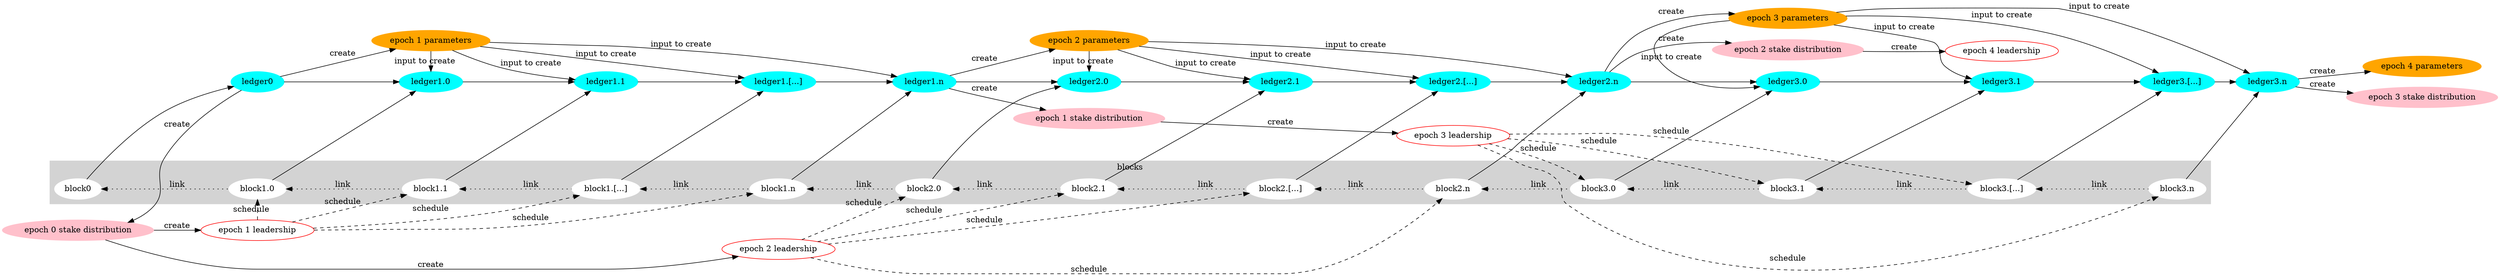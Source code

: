 digraph G {
    rankdir = LR;

    subgraph cluster_blocks {
        style = filled;
        color = lightgrey;
        node [ style = filled; color = white ];
        "block0" -> "block1.0" -> "block1.1" -> "block1.[...]" -> "block1.n" -> "block2.0" -> "block2.1" -> "block2.[...]" -> "block2.n" -> "block3.0" -> "block3.1" -> "block3.[...]" -> "block3.n" [style = dotted, label = "link", dir = back ] ;
        label = "blocks";
    }

    subgraph cluster_ledgers {
        node [style = filled, color = cyan ];
        "ledger0" -> "ledger1.0" -> "ledger1.1" -> "ledger1.[...]" -> "ledger1.n" -> "ledger2.0" -> "ledger2.1" -> "ledger2.[...]" -> "ledger2.n" -> "ledger3.0" -> "ledger3.1" -> "ledger3.[...]" -> "ledger3.n" [ ] ;
        color = none;
    }

    subgraph parameters {
        node [style = filled, color = orange ];
        "epoch 1 parameters" ; "epoch 2 parameters" ; "epoch 3 parameters" ; "epoch 4 parameters";
        color = none;
    }

    subgraph stake {
        node [style = filled, color = pink ];
        "epoch 0 stake distribution" ; "epoch 1 stake distribution" ; "epoch 2 stake distribution" ; "epoch 3 stake distribution";
        color = none;
    }

    subgraph leadership {
        node [ color = red ];
        "epoch 1 leadership" ; "epoch 2 leadership" ; "epoch 3 leadership" ; "epoch 4 leadership";
        color = none;
    }

    "ledger0" -> "epoch 1 parameters" [ label = "create" ];
    "ledger1.n" -> "epoch 2 parameters" [ label = "create" ];
    "ledger2.n" -> "epoch 3 parameters" [ label = "create" ];
    "ledger3.n" -> "epoch 4 parameters" [ label = "create" ];

    "ledger0" -> "epoch 0 stake distribution" [ label = "create" ];
    "ledger1.n" -> "epoch 1 stake distribution" [ label = "create" ];
    "ledger2.n" -> "epoch 2 stake distribution" [ label = "create" ];
    "ledger3.n" -> "epoch 3 stake distribution" [ label = "create" ];

    "epoch 0 stake distribution" -> "epoch 1 leadership" [ label = "create" ];
    "epoch 0 stake distribution" -> "epoch 2 leadership" [ label = "create" ];
    "epoch 1 stake distribution" -> "epoch 3 leadership" [ label = "create" ];
    "epoch 2 stake distribution" -> "epoch 4 leadership" [ label = "create" ];

    "epoch 1 leadership" -> "block1.0" [ label = "schedule" ; style = dashed ];
    "epoch 1 leadership" -> "block1.1" [ label = "schedule"; style = dashed ];
    "epoch 1 leadership" -> "block1.[...]" [ label = "schedule" ; style = dashed];
    "epoch 1 leadership" -> "block1.n" [ label = "schedule" ; style = dashed];

    "epoch 2 leadership" -> "block2.0" [ label = "schedule" ; style = dashed];
    "epoch 2 leadership" -> "block2.1" [ label = "schedule" ; style = dashed];
    "epoch 2 leadership" -> "block2.[...]" [ label = "schedule" ; style = dashed];
    "epoch 2 leadership" -> "block2.n" [ label = "schedule" ; style = dashed];

    "epoch 3 leadership" -> "block3.0" [ label = "schedule" ; style = dashed];
    "epoch 3 leadership" -> "block3.1" [ label = "schedule" ; style = dashed];
    "epoch 3 leadership" -> "block3.[...]" [ label = "schedule" ; style = dashed];
    "epoch 3 leadership" -> "block3.n" [ label = "schedule" ; style = dashed];

    "epoch 1 parameters" -> "ledger1.0" [ label = "input to create" ];
    "epoch 1 parameters" -> "ledger1.1" [ label = "input to create" ];
    "epoch 1 parameters" -> "ledger1.[...]" [ label = "input to create" ];
    "epoch 1 parameters" -> "ledger1.n" [ label = "input to create" ];

    "epoch 2 parameters" -> "ledger2.0" [ label = "input to create" ];
    "epoch 2 parameters" -> "ledger2.1" [ label = "input to create" ];
    "epoch 2 parameters" -> "ledger2.[...]" [ label = "input to create" ];
    "epoch 2 parameters" -> "ledger2.n" [ label = "input to create" ];

    "epoch 3 parameters" -> "ledger3.0" [ label = "input to create" ];
    "epoch 3 parameters" -> "ledger3.1" [ label = "input to create" ];
    "epoch 3 parameters" -> "ledger3.[...]" [ label = "input to create" ];
    "epoch 3 parameters" -> "ledger3.n" [ label = "input to create" ];

    "block0" -> "ledger0";
    "block1.0" -> "ledger1.0";
    "block1.1" -> "ledger1.1";
    "block1.[...]" -> "ledger1.[...]";
    "block1.n" -> "ledger1.n";
    "block2.0" -> "ledger2.0";
    "block2.1" -> "ledger2.1";
    "block2.[...]" -> "ledger2.[...]";
    "block2.n" -> "ledger2.n";
    "block3.0" -> "ledger3.0";
    "block3.1" -> "ledger3.1";
    "block3.[...]" -> "ledger3.[...]";
    "block3.n" -> "ledger3.n";

}
